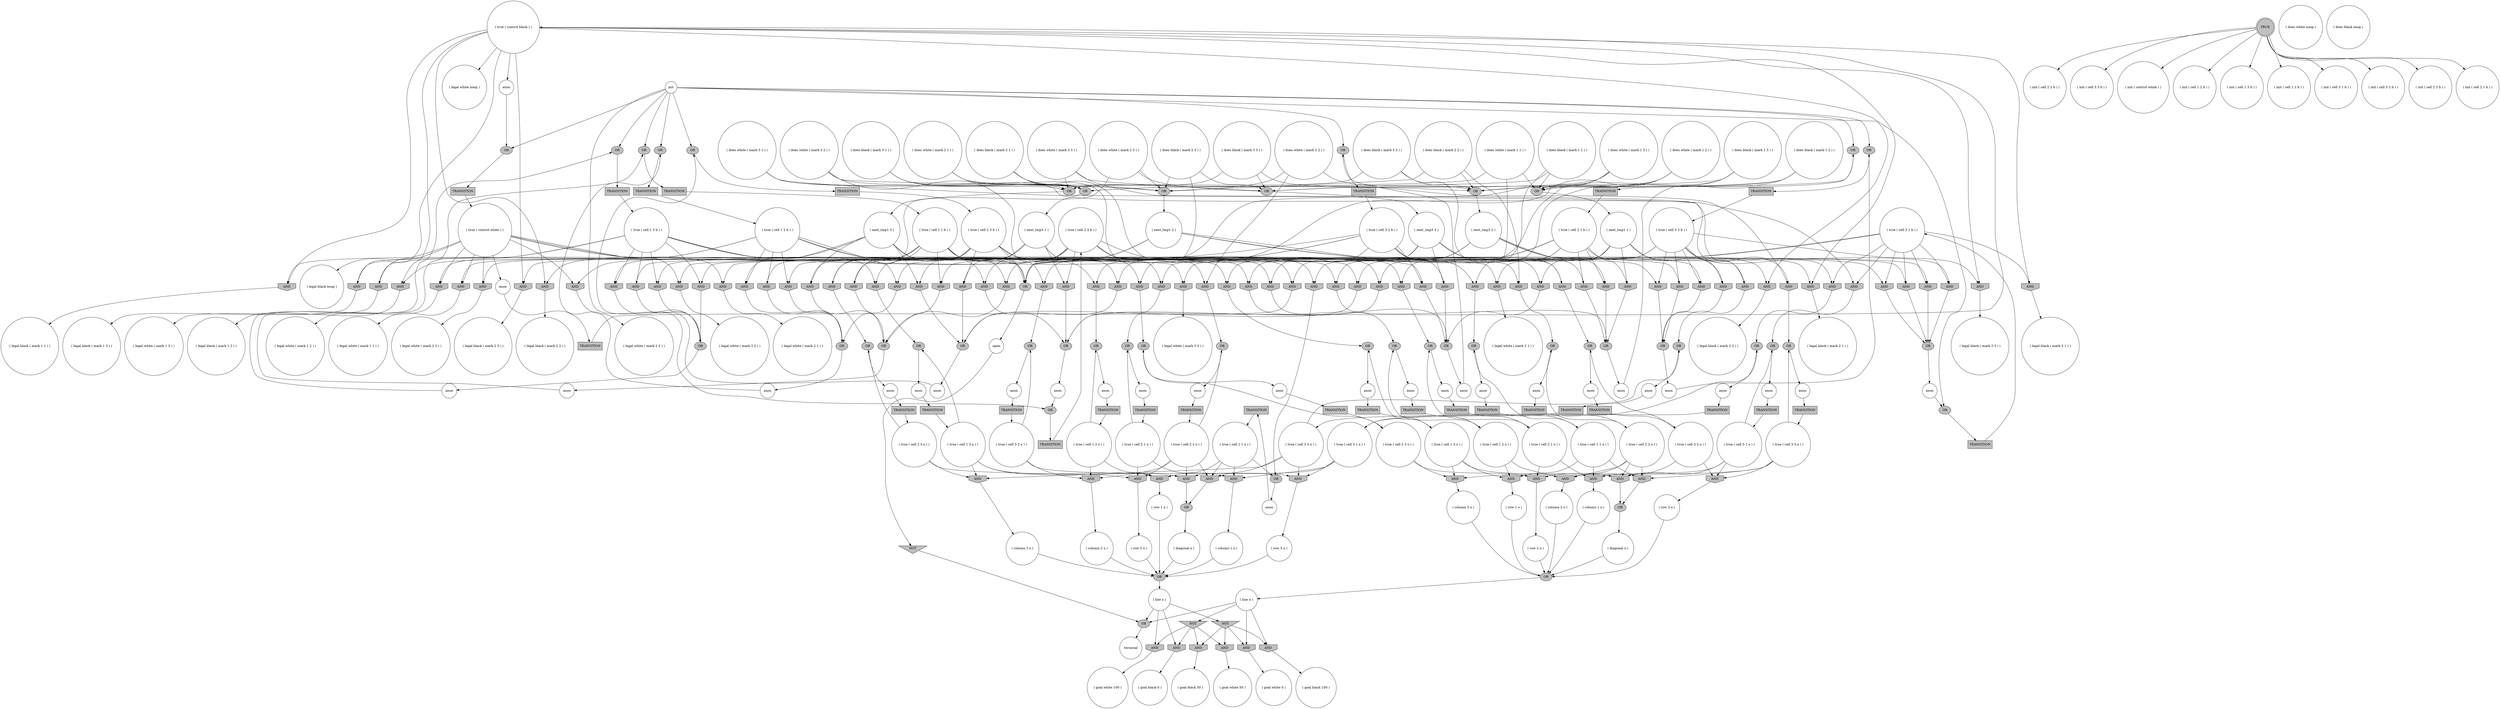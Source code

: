 digraph propNet
{
	"@45c1d7a7"[shape=box, style= filled, fillcolor=grey, label="TRANSITION"]; "@45c1d7a7"->"@21a27511"; 
	"@26a4a741"[shape=circle, style= filled, fillcolor=white, label="( column 3 o )"]; "@26a4a741"->"@1c78454e"; 
	"@27126c9d"[shape=circle, style= filled, fillcolor=white, label="( true ( cell 2 2 b ) )"]; "@27126c9d"->"@72a9b4b3"; "@27126c9d"->"@6f6f09ad"; "@27126c9d"->"@1555842c"; "@27126c9d"->"@5ed14273"; "@27126c9d"->"@19732321"; "@27126c9d"->"@6945bae4"; "@27126c9d"->"@37e62a09"; "@27126c9d"->"@30a66a67"; "@27126c9d"->"@5fe09888"; 
	"@1d18faae"[shape=invhouse, style= filled, fillcolor=grey, label="AND"]; "@1d18faae"->"@75c61d85"; 
	"@14e7a88b"[shape=invhouse, style= filled, fillcolor=grey, label="AND"]; "@14e7a88b"->"@1b88c0f4"; 
	"@642c681f"[shape=invhouse, style= filled, fillcolor=grey, label="AND"]; "@642c681f"->"@5afd8b3"; 
	"@8659b36"[shape=circle, style= filled, fillcolor=white, label="( does black ( mark 1 2 ) )"]; "@8659b36"->"@75787f30"; "@8659b36"->"@38a1bb59"; "@8659b36"->"@7855a48a"; 
	"@6e0d808e"[shape=invhouse, style= filled, fillcolor=grey, label="AND"]; "@6e0d808e"->"@d26e887"; 
	"@2c85ffbc"[shape=ellipse, style= filled, fillcolor=grey, label="OR"]; "@2c85ffbc"->"@1d3db830"; 
	"@3585023d"[shape=circle, style= filled, fillcolor=white, label="( does white ( mark 2 1 ) )"]; "@3585023d"->"@6846304b"; "@3585023d"->"@783f654c"; "@3585023d"->"@128679bd"; 
	"@9d02b86"[shape=invhouse, style= filled, fillcolor=grey, label="AND"]; "@9d02b86"->"@5f2a66fb"; 
	"@5fa1fddf"[shape=invhouse, style= filled, fillcolor=grey, label="AND"]; "@5fa1fddf"->"@1a9248c3"; 
	"@6b174513"[shape=ellipse, style= filled, fillcolor=grey, label="OR"]; "@6b174513"->"@44b81952"; 
	"@70fd8530"[shape=circle, style= filled, fillcolor=white, label="( true ( cell 2 3 b ) )"]; "@70fd8530"->"@7af7e281"; "@70fd8530"->"@1555842c"; "@70fd8530"->"@68b168e6"; "@70fd8530"->"@21c22e4f"; "@70fd8530"->"@3252b839"; "@70fd8530"->"@4dea044a"; "@70fd8530"->"@642c681f"; "@70fd8530"->"@1e627553"; "@70fd8530"->"@49fc0669"; 
	"@25ed86b5"[shape=circle, style= filled, fillcolor=white, label="anon"]; "@25ed86b5"->"@1158a67a"; 
	"@5d4b6fd1"[shape=circle, style= filled, fillcolor=white, label="( does black ( mark 1 1 ) )"]; "@5d4b6fd1"->"@6846304b"; "@5d4b6fd1"->"@7855a48a"; "@5d4b6fd1"->"@1d0383b4"; 
	"@6918a8bb"[shape=circle, style= filled, fillcolor=white, label="( true ( cell 3 3 x ) )"]; "@6918a8bb"->"@7bc5b4bd"; "@6918a8bb"->"@935a7e8"; "@6918a8bb"->"@2877d49"; "@6918a8bb"->"@1aad2ade"; 
	"@25334acf"[shape=ellipse, style= filled, fillcolor=grey, label="OR"]; "@25334acf"->"@4a746f1d"; 
	"@2da3443d"[shape=circle, style= filled, fillcolor=white, label="anon"]; "@2da3443d"->"@5f9443c9"; 
	"@595a7f35"[shape=ellipse, style= filled, fillcolor=grey, label="OR"]; "@595a7f35"->"@44559e67"; 
	"@38a6e5d4"[shape=box, style= filled, fillcolor=grey, label="TRANSITION"]; "@38a6e5d4"->"@2a2acc7e"; 
	"@49761e1e"[shape=circle, style= filled, fillcolor=white, label="( legal black ( mark 1 1 ) )"]; 
	"@469d4324"[shape=invhouse, style= filled, fillcolor=grey, label="AND"]; "@469d4324"->"@35c9d76b"; 
	"@153c6b48"[shape=circle, style= filled, fillcolor=white, label="( legal white ( mark 3 2 ) )"]; 
	"@7eb249e1"[shape=invhouse, style= filled, fillcolor=grey, label="AND"]; "@7eb249e1"->"@1451702c"; 
	"@49663e1"[shape=circle, style= filled, fillcolor=white, label="( legal white ( mark 1 1 ) )"]; 
	"@2fe068ad"[shape=circle, style= filled, fillcolor=white, label="( init ( cell 2 2 b ) )"]; 
	"@4ca1880b"[shape=invhouse, style= filled, fillcolor=grey, label="AND"]; "@4ca1880b"->"@44f18750"; 
	"@10379044"[shape=circle, style= filled, fillcolor=white, label="( init ( cell 3 3 b ) )"]; 
	"@1c78454e"[shape=ellipse, style= filled, fillcolor=grey, label="OR"]; "@1c78454e"->"@1c0e127c"; 
	"@72e57ad8"[shape=circle, style= filled, fillcolor=white, label="( legal white ( mark 3 1 ) )"]; 
	"@353c1cf1"[shape=invhouse, style= filled, fillcolor=grey, label="AND"]; "@353c1cf1"->"@541d1313"; 
	"@13e7753a"[shape=invhouse, style= filled, fillcolor=grey, label="AND"]; "@13e7753a"->"@45fa16c7"; 
	"@345af83c"[shape=invhouse, style= filled, fillcolor=grey, label="AND"]; "@345af83c"->"@35c9d76b"; 
	"@7002d388"[shape=invtriangle, style= filled, fillcolor=grey, label="NOT"]; "@7002d388"->"@3f5aa51b"; "@7002d388"->"@498dbf2b"; "@7002d388"->"@6aa4e9c6"; "@7002d388"->"@635f883a"; 
	"@63107900"[shape=circle, style= filled, fillcolor=white, label="anon"]; "@63107900"->"@551ed55f"; 
	"@5239405f"[shape=circle, style= filled, fillcolor=white, label="( legal white ( mark 1 3 ) )"]; 
	"@243becc"[shape=ellipse, style= filled, fillcolor=grey, label="OR"]; "@243becc"->"@2da3443d"; 
	"@f041300"[shape=invhouse, style= filled, fillcolor=grey, label="AND"]; "@f041300"->"@39d51833"; 
	"@1d3db830"[shape=box, style= filled, fillcolor=grey, label="TRANSITION"]; "@1d3db830"->"@785298b7"; 
	"@72e178d4"[shape=circle, style= filled, fillcolor=white, label="( legal black ( mark 1 2 ) )"]; 
	"@6856da9d"[shape=invhouse, style= filled, fillcolor=grey, label="AND"]; "@6856da9d"->"@5c8b12e3"; 
	"@541d1313"[shape=ellipse, style= filled, fillcolor=grey, label="OR"]; "@541d1313"->"@40cf6f89"; 
	"@2e7d9e21"[shape=invhouse, style= filled, fillcolor=grey, label="AND"]; "@2e7d9e21"->"@49761e1e"; 
	"@6309723e"[shape=invhouse, style= filled, fillcolor=grey, label="AND"]; "@6309723e"->"@45fa16c7"; 
	"@752cf6b0"[shape=box, style= filled, fillcolor=grey, label="TRANSITION"]; "@752cf6b0"->"@30b3c057"; 
	"@4e45d43"[shape=ellipse, style= filled, fillcolor=grey, label="OR"]; "@4e45d43"->"@2ca6dc37"; 
	"@28574ae1"[shape=ellipse, style= filled, fillcolor=grey, label="OR"]; "@28574ae1"->"@7af50e77"; 
	"@34076bb3"[shape=invhouse, style= filled, fillcolor=grey, label="AND"]; "@34076bb3"->"@2ab5e50f"; 
	"@565dcd63"[shape=circle, style= filled, fillcolor=white, label="( diagonal o )"]; "@565dcd63"->"@1c78454e"; 
	"@367079dc"[shape=circle, style= filled, fillcolor=white, label="( does white noop )"]; 
	"@1d0a0180"[shape=box, style= filled, fillcolor=grey, label="TRANSITION"]; "@1d0a0180"->"@6918a8bb"; 
	"@75c61d85"[shape=circle, style= filled, fillcolor=white, label="( legal white ( mark 2 1 ) )"]; 
	"@62d35cd5"[shape=circle, style= filled, fillcolor=white, label="anon"]; "@62d35cd5"->"@3f07664f"; 
	"@1790b55a"[shape=invhouse, style= filled, fillcolor=grey, label="AND"]; "@1790b55a"->"@39d51833"; 
	"@370adc1e"[shape=invhouse, style= filled, fillcolor=grey, label="AND"]; "@370adc1e"->"@51129f3d"; 
	"@6b6d920"[shape=circle, style= filled, fillcolor=white, label="( legal black ( mark 2 3 ) )"]; 
	"@7af7e281"[shape=invhouse, style= filled, fillcolor=grey, label="AND"]; "@7af7e281"->"@40f5bf0e"; 
	"@742caac1"[shape=ellipse, style= filled, fillcolor=grey, label="OR"]; "@742caac1"->"@207ea07d"; 
	"@4eddcd5a"[shape=circle, style= filled, fillcolor=white, label="( does white ( mark 1 1 ) )"]; "@4eddcd5a"->"@2794005"; "@4eddcd5a"->"@6846304b"; "@4eddcd5a"->"@7855a48a"; 
	"@5562cbaf"[shape=invhouse, style= filled, fillcolor=grey, label="AND"]; "@5562cbaf"->"@7ec3b5c7"; 
	"@7f156a3d"[shape=circle, style= filled, fillcolor=white, label="anon"]; "@7f156a3d"->"@7244d3f5"; 
	"@4dea044a"[shape=invhouse, style= filled, fillcolor=grey, label="AND"]; "@4dea044a"->"@5d56d5ec"; 
	"@49912739"[shape=circle, style= filled, fillcolor=white, label="( does white ( mark 3 3 ) )"]; "@49912739"->"@2d6dc001"; "@49912739"->"@af8594c"; "@49912739"->"@6b174513"; 
	"@2ac5ee12"[shape=ellipse, style= filled, fillcolor=grey, label="OR"]; "@2ac5ee12"->"@2890f5ae"; 
	"@2a2acc7e"[shape=circle, style= filled, fillcolor=white, label="( true ( cell 3 3 b ) )"]; "@2a2acc7e"->"@13e7753a"; "@2a2acc7e"->"@374ae3c1"; "@2a2acc7e"->"@1555842c"; "@2a2acc7e"->"@34a6a52e"; "@2a2acc7e"->"@b419bf1"; "@2a2acc7e"->"@6309723e"; "@2a2acc7e"->"@12e72219"; "@2a2acc7e"->"@af8594c"; "@2a2acc7e"->"@34076bb3"; 
	"@1ad2c685"[shape=circle, style= filled, fillcolor=white, label="( legal white ( mark 2 2 ) )"]; 
	"@5b7122f1"[shape=invhouse, style= filled, fillcolor=grey, label="AND"]; "@5b7122f1"->"@5b4a4186"; 
	"@481c42c3"[shape=circle, style= filled, fillcolor=white, label="( legal black ( mark 2 1 ) )"]; 
	"@374ae3c1"[shape=invhouse, style= filled, fillcolor=grey, label="AND"]; "@374ae3c1"->"@72a3ac9c"; 
	"@2eec47b6"[shape=circle, style= filled, fillcolor=white, label="( true ( cell 2 2 o ) )"]; "@2eec47b6"->"@6856da9d"; "@2eec47b6"->"@7d79076e"; "@2eec47b6"->"@345af83c"; "@2eec47b6"->"@3eadb828"; "@2eec47b6"->"@469d4324"; 
	"@7715a09e"[shape=invhouse, style= filled, fillcolor=grey, label="AND"]; "@7715a09e"->"@11d1f226"; 
	"@7244d3f5"[shape=box, style= filled, fillcolor=grey, label="TRANSITION"]; "@7244d3f5"->"@2eec47b6"; 
	"@bf73c8b"[shape=circle, style= filled, fillcolor=white, label="( legal white ( mark 1 2 ) )"]; 
	"@6b1093c2"[shape=circle, style= filled, fillcolor=white, label="( true ( cell 2 1 x ) )"]; "@6b1093c2"->"@46cdd11c"; "@6b1093c2"->"@8050e36"; "@6b1093c2"->"@7eb249e1"; 
	"@40f5bf0e"[shape=circle, style= filled, fillcolor=white, label="( legal white ( mark 2 3 ) )"]; 
	"@6dee5f3d"[shape=invhouse, style= filled, fillcolor=grey, label="AND"]; "@6dee5f3d"->"@56f20bf9"; 
	"@7855a48a"[shape=ellipse, style= filled, fillcolor=grey, label="OR"]; "@7855a48a"->"@3ea59dbe"; 
	"@1531ac2d"[shape=box, style= filled, fillcolor=grey, label="TRANSITION"]; "@1531ac2d"->"@7ea314b3"; 
	"@30f3c548"[shape=circle, style= filled, fillcolor=white, label="anon"]; "@30f3c548"->"@4473ea6e"; 
	"@5b4a4186"[shape=circle, style= filled, fillcolor=white, label="( legal black ( mark 1 3 ) )"]; 
	"@ed1f6f4"[shape=circle, style= filled, fillcolor=white, label="( does white ( mark 3 1 ) )"]; "@ed1f6f4"->"@5ce9d66b"; "@ed1f6f4"->"@6846304b"; "@ed1f6f4"->"@6b174513"; 
	"@207ea07d"[shape=circle, style= filled, fillcolor=white, label="anon"]; "@207ea07d"->"@7be88964"; 
	"@1555842c"[shape=ellipse, style= filled, fillcolor=grey, label="OR"]; "@1555842c"->"@21586fa5"; 
	"@66eeabb2"[shape=circle, style= filled, fillcolor=white, label="( row 1 o )"]; "@66eeabb2"->"@1c78454e"; 
	"@770c1b22"[shape=circle, style= filled, fillcolor=white, label="( column 3 x )"]; "@770c1b22"->"@5fdf9947"; 
	"@3e7ff57"[shape=circle, style= filled, fillcolor=white, label="anon"]; "@3e7ff57"->"@1cd5d887"; 
	"@45b8f695"[shape=box, style= filled, fillcolor=grey, label="TRANSITION"]; "@45b8f695"->"@40115b34"; 
	"@771eac0f"[shape=circle, style= filled, fillcolor=white, label="( init ( control white ) )"]; 
	"@625f4d6d"[shape=invhouse, style= filled, fillcolor=grey, label="AND"]; "@625f4d6d"->"@d26e887"; 
	"@7e33f748"[shape=circle, style= filled, fillcolor=white, label="anon"]; "@7e33f748"->"@259da340"; 
	"@25803a14"[shape=ellipse, style= filled, fillcolor=grey, label="OR"]; "@25803a14"->"@d046af5"; 
	"@4887e077"[shape=circle, style= filled, fillcolor=white, label="( init ( cell 1 2 b ) )"]; 
	"@4fb1c693"[shape=circle, style= filled, fillcolor=white, label="( legal black ( mark 2 2 ) )"]; 
	"@72a3ac9c"[shape=ellipse, style= filled, fillcolor=grey, label="OR"]; "@72a3ac9c"->"@57997090"; 
	"@690eb859"[shape=circle, style= filled, fillcolor=white, label="( true ( cell 3 2 x ) )"]; "@690eb859"->"@409b4754"; "@690eb859"->"@243becc"; "@690eb859"->"@2877d49"; 
	"@3721de5f"[shape=invhouse, style= filled, fillcolor=grey, label="AND"]; "@3721de5f"->"@51129f3d"; 
	"@5a9232cf"[shape=circle, style= filled, fillcolor=white, label="( true ( cell 1 2 b ) )"]; "@5a9232cf"->"@6e0d808e"; "@5a9232cf"->"@75787f30"; "@5a9232cf"->"@3be6edd2"; "@5a9232cf"->"@1555842c"; "@5a9232cf"->"@21ada9b3"; "@5a9232cf"->"@1cff6293"; "@5a9232cf"->"@625f4d6d"; "@5a9232cf"->"@6132b570"; "@5a9232cf"->"@25bf9bb9"; 
	"@1e627553"[shape=invhouse, style= filled, fillcolor=grey, label="AND"]; "@1e627553"->"@5d56d5ec"; 
	"@57997090"[shape=circle, style= filled, fillcolor=white, label="anon"]; "@57997090"->"@bdc126d"; 
	"@22a7eb41"[shape=circle, style= filled, fillcolor=white, label="( does black ( mark 2 2 ) )"]; "@22a7eb41"->"@38a1bb59"; "@22a7eb41"->"@19732321"; "@22a7eb41"->"@128679bd"; 
	"@51129f3d"[shape=ellipse, style= filled, fillcolor=grey, label="OR"]; "@51129f3d"->"@1d948760"; 
	"@6377f257"[shape=circle, style= filled, fillcolor=white, label="( goal black 50 )"]; 
	"@3eadb828"[shape=ellipse, style= filled, fillcolor=grey, label="OR"]; "@3eadb828"->"@7f156a3d"; 
	"@2ab5e50f"[shape=circle, style= filled, fillcolor=white, label="( legal white ( mark 3 3 ) )"]; 
	"@3d616fbe"[shape=circle, style= filled, fillcolor=white, label="( row 3 o )"]; "@3d616fbe"->"@1c78454e"; 
	"@1158a67a"[shape=ellipse, style= filled, fillcolor=grey, label="OR"]; "@1158a67a"->"@38a6e5d4"; 
	"@1620c822"[shape=invhouse, style= filled, fillcolor=grey, label="AND"]; "@1620c822"->"@51129f3d"; 
	"@1b88c0f4"[shape=circle, style= filled, fillcolor=white, label="( column 1 o )"]; "@1b88c0f4"->"@1c78454e"; 
	"@d046af5"[shape=box, style= filled, fillcolor=grey, label="TRANSITION"]; "@d046af5"->"@5a9232cf"; 
	"@1d948760"[shape=circle, style= filled, fillcolor=white, label="anon"]; "@1d948760"->"@228e322d"; 
	"@22881b64"[shape=ellipse, style= filled, fillcolor=grey, label="OR"]; "@22881b64"->"@15be53f2"; 
	"@678a9144"[shape=circle, style= filled, fillcolor=white, label="( legal black ( mark 3 3 ) )"]; 
	"@701ec939"[shape=box, style= filled, fillcolor=grey, label="TRANSITION"]; "@701ec939"->"@3678c2e5"; 
	"@2cf03507"[shape=circle, style= filled, fillcolor=white, label="anon"]; "@2cf03507"->"@581bcb63"; 
	"@5bbbd2af"[shape=circle, style= filled, fillcolor=white, label="anon"]; "@5bbbd2af"->"@1048d20b"; 
	"@5887da96"[shape=box, style= filled, fillcolor=grey, label="TRANSITION"]; "@5887da96"->"@1e2aaeef"; 
	"@442dc62"[shape=circle, style= filled, fillcolor=white, label="( true ( cell 3 2 o ) )"]; "@442dc62"->"@6856da9d"; "@442dc62"->"@4e7821cf"; "@442dc62"->"@1e1e7df7"; 
	"@259da340"[shape=box, style= filled, fillcolor=grey, label="TRANSITION"]; "@259da340"->"@4a434b9"; 
	"@bdc126d"[shape=box, style= filled, fillcolor=grey, label="TRANSITION"]; "@bdc126d"->"@1a5815cb"; 
	"@1aad2ade"[shape=ellipse, style= filled, fillcolor=grey, label="OR"]; "@1aad2ade"->"@5ed96280"; 
	"@43738f08"[shape=invhouse, style= filled, fillcolor=grey, label="AND"]; "@43738f08"->"@39d51833"; 
	"@24558022"[shape=invhouse, style= filled, fillcolor=grey, label="AND"]; "@24558022"->"@481c42c3"; 
	"@32e5ea4e"[shape=invhouse, style= filled, fillcolor=grey, label="AND"]; "@32e5ea4e"->"@66eeabb2"; 
	"@405f45fe"[shape=circle, style= filled, fillcolor=white, label="( true ( cell 1 1 o ) )"]; "@405f45fe"->"@32e5ea4e"; "@405f45fe"->"@25334acf"; "@405f45fe"->"@345af83c"; "@405f45fe"->"@14e7a88b"; 
	"@6e70a5ed"[shape=circle, style= filled, fillcolor=white, label="anon"]; "@6e70a5ed"->"@76fab5d9"; 
	"@1bc20971"[shape=invhouse, style= filled, fillcolor=grey, label="AND"]; "@1bc20971"->"@21e4fa9e"; 
	"@37e62a09"[shape=invhouse, style= filled, fillcolor=grey, label="AND"]; "@37e62a09"->"@2b54c3ef"; 
	"@83f3d26"[shape=invhouse, style= filled, fillcolor=grey, label="AND"]; "@83f3d26"->"@4e7821cf"; 
	"@6f6d810e"[shape=ellipse, style= filled, fillcolor=grey, label="OR"]; "@6f6d810e"->"@7e33f748"; 
	"@5ce9d66b"[shape=invhouse, style= filled, fillcolor=grey, label="AND"]; "@5ce9d66b"->"@4e45d43"; 
	"@409b4754"[shape=invhouse, style= filled, fillcolor=grey, label="AND"]; "@409b4754"->"@27227b30"; 
	"@4473ea6e"[shape=box, style= filled, fillcolor=grey, label="TRANSITION"]; "@4473ea6e"->"@442dc62"; 
	"@3f5aa51b"[shape=invhouse, style= filled, fillcolor=grey, label="AND"]; "@3f5aa51b"->"@2c2be126"; 
	"@6846304b"[shape=ellipse, style= filled, fillcolor=grey, label="OR"]; "@6846304b"->"@580cc168"; 
	"@4caafffb"[shape=invhouse, style= filled, fillcolor=grey, label="AND"]; "@4caafffb"->"@6f6d810e"; 
	"@68b168e6"[shape=invhouse, style= filled, fillcolor=grey, label="AND"]; "@68b168e6"->"@5d56d5ec"; 
	"@8c5fdc6"[shape=ellipse, style= filled, fillcolor=grey, label="OR"]; "@8c5fdc6"->"@4b7b46f"; 
	"@783f654c"[shape=invhouse, style= filled, fillcolor=grey, label="AND"]; "@783f654c"->"@8050e36"; 
	"@3252b839"[shape=invhouse, style= filled, fillcolor=grey, label="AND"]; "@3252b839"->"@6b6d920"; 
	"@af8594c"[shape=invhouse, style= filled, fillcolor=grey, label="AND"]; "@af8594c"->"@1aad2ade"; 
	"@2877d49"[shape=invhouse, style= filled, fillcolor=grey, label="AND"]; "@2877d49"->"@7b444047"; 
	"@34d25723"[shape=circle, style= filled, fillcolor=white, label="anon"]; "@34d25723"->"@45c1d7a7"; 
	"@4a35a171"[shape=circle, style= filled, fillcolor=white, label="( does black ( mark 2 3 ) )"]; "@4a35a171"->"@2d6dc001"; "@4a35a171"->"@642c681f"; "@4a35a171"->"@128679bd"; 
	"@580cc168"[shape=circle, style= filled, fillcolor=white, label="( next_tmp3 1 )"]; "@580cc168"->"@21ada9b3"; "@580cc168"->"@b419bf1"; "@580cc168"->"@4ca1880b"; "@580cc168"->"@4dea044a"; "@580cc168"->"@30a66a67"; "@580cc168"->"@31893e05"; 
	"@5d08917c"[shape=circle, style= filled, fillcolor=white, label="( does white ( mark 1 3 ) )"]; "@5d08917c"->"@2d6dc001"; "@5d08917c"->"@7855a48a"; "@5d08917c"->"@353c1cf1"; 
	"@6ff6a8d3"[shape=circle, style= filled, fillcolor=white, label="anon"]; "@6ff6a8d3"->"@7e97d6a9"; 
	"@68f294b8"[shape=invhouse, style= filled, fillcolor=grey, label="AND"]; "@68f294b8"->"@56f20bf9"; 
	"@1c2dd50"[shape=circle, style= filled, fillcolor=white, label="( legal black ( mark 3 2 ) )"]; 
	"@3c3dfb2e"[shape=circle, style= filled, fillcolor=white, label="anon"]; "@3c3dfb2e"->"@7eee7224"; 
	"@6945bae4"[shape=invhouse, style= filled, fillcolor=grey, label="AND"]; "@6945bae4"->"@4e29759d"; 
	"@334af2be"[shape=invhouse, style= filled, fillcolor=grey, label="AND"]; "@334af2be"->"@51129f3d"; 
	"@551ed55f"[shape=box, style= filled, fillcolor=grey, label="TRANSITION"]; "@551ed55f"->"@70dd23c6"; 
	"@47c0ccab"[shape=invhouse, style= filled, fillcolor=grey, label="AND"]; "@47c0ccab"->"@39d51833"; 
	"@2794005"[shape=invhouse, style= filled, fillcolor=grey, label="AND"]; "@2794005"->"@222aff1b"; 
	"@4e7821cf"[shape=ellipse, style= filled, fillcolor=grey, label="OR"]; "@4e7821cf"->"@30f3c548"; 
	"@21ada9b3"[shape=invhouse, style= filled, fillcolor=grey, label="AND"]; "@21ada9b3"->"@d26e887"; 
	"@7367641"[shape=invtriangle, style= filled, fillcolor=grey, label="NOT"]; "@7367641"->"@22881b64"; 
	"@5d56d5ec"[shape=ellipse, style= filled, fillcolor=grey, label="OR"]; "@5d56d5ec"->"@6ff6a8d3"; 
	"@935a7e8"[shape=invhouse, style= filled, fillcolor=grey, label="AND"]; "@935a7e8"->"@28574ae1"; 
	"@7ea314b3"[shape=circle, style= filled, fillcolor=white, label="( true ( cell 1 3 o ) )"]; "@7ea314b3"->"@674e2a3c"; "@7ea314b3"->"@32e5ea4e"; "@7ea314b3"->"@595a7f35"; "@7ea314b3"->"@469d4324"; 
	"@6132b570"[shape=invhouse, style= filled, fillcolor=grey, label="AND"]; "@6132b570"->"@bf73c8b"; 
	"@2c2be126"[shape=circle, style= filled, fillcolor=white, label="( goal black 100 )"]; 
	"@53199c7b"[shape=circle, style= filled, fillcolor=white, label="( does black noop )"]; 
	"@2dec1275"[shape=circle, style= filled, fillcolor=white, label="( row 2 o )"]; "@2dec1275"->"@1c78454e"; 
	"@381860fe"[shape=circle, style= filled, fillcolor=white, label="( init ( cell 1 3 b ) )"]; 
	"@1e1e7df7"[shape=invhouse, style= filled, fillcolor=grey, label="AND"]; "@1e1e7df7"->"@3d616fbe"; 
	"@8050e36"[shape=ellipse, style= filled, fillcolor=grey, label="OR"]; "@8050e36"->"@3e7ff57"; 
	"@34a6a52e"[shape=invhouse, style= filled, fillcolor=grey, label="AND"]; "@34a6a52e"->"@45fa16c7"; 
	"@21c22e4f"[shape=invhouse, style= filled, fillcolor=grey, label="AND"]; "@21c22e4f"->"@5d56d5ec"; 
	"@7bde16da"[shape=invhouse, style= filled, fillcolor=grey, label="AND"]; "@7bde16da"->"@49663e1"; 
	"@498dbf2b"[shape=invhouse, style= filled, fillcolor=grey, label="AND"]; "@498dbf2b"->"@2eb36f79"; 
	"@11d1f226"[shape=ellipse, style= filled, fillcolor=grey, label="OR"]; "@11d1f226"->"@6e70a5ed"; 
	"@61684649"[shape=circle, style= filled, fillcolor=white, label="( does white ( mark 2 2 ) )"]; "@61684649"->"@38a1bb59"; "@61684649"->"@37e62a09"; "@61684649"->"@128679bd"; 
	"@179a08e"[shape=ellipse, style= filled, fillcolor=grey, label="OR"]; "@179a08e"->"@701ec939"; 
	"@302a02b5"[shape=invhouse, style= filled, fillcolor=grey, label="AND"]; "@302a02b5"->"@44f18750"; 
	"@3678c2e5"[shape=circle, style= filled, fillcolor=white, label="( true ( cell 3 1 b ) )"]; "@3678c2e5"->"@1790b55a"; "@3678c2e5"->"@5ce9d66b"; "@3678c2e5"->"@1555842c"; "@3678c2e5"->"@4caafffb"; "@3678c2e5"->"@9d02b86"; "@3678c2e5"->"@72648dc4"; "@3678c2e5"->"@f041300"; "@3678c2e5"->"@47c0ccab"; "@3678c2e5"->"@43738f08"; 
	"@4ceab88c"[shape=circle, style= filled, fillcolor=white, label="anon"]; "@4ceab88c"->"@8c5fdc6"; 
	"@50a1c9d4"[shape=circle, style= filled, fillcolor=white, label="( init ( cell 1 1 b ) )"]; 
	"@21a27511"[shape=circle, style= filled, fillcolor=white, label="( true ( cell 1 1 x ) )"]; "@21a27511"->"@222aff1b"; "@21a27511"->"@3bc9923d"; "@21a27511"->"@7eb249e1"; "@21a27511"->"@935a7e8"; 
	"@7a4505ff"[shape=circle, style= filled, fillcolor=white, label="( does black ( mark 3 3 ) )"]; "@7a4505ff"->"@374ae3c1"; "@7a4505ff"->"@2d6dc001"; "@7a4505ff"->"@6b174513"; 
	"@7fc2ad3f"[shape=circle, style= filled, fillcolor=white, label="( true ( cell 2 1 b ) )"]; "@7fc2ad3f"->"@24558022"; "@7fc2ad3f"->"@7715a09e"; "@7fc2ad3f"->"@1555842c"; "@7fc2ad3f"->"@75cd6b25"; "@7fc2ad3f"->"@783f654c"; "@7fc2ad3f"->"@5562cbaf"; "@7fc2ad3f"->"@1d18faae"; "@7fc2ad3f"->"@611516e7"; "@7fc2ad3f"->"@3c35daa7"; 
	"@1eb73d62"[shape=invhouse, style= filled, fillcolor=grey, label="AND"]; "@1eb73d62"->"@56f20bf9"; 
	"@5527d9ee"[shape=circle, style= filled, fillcolor=white, label="anon"]; "@5527d9ee"->"@179a08e"; 
	"@5afd8b3"[shape=ellipse, style= filled, fillcolor=grey, label="OR"]; "@5afd8b3"->"@5bbbd2af"; 
	"@35c9d76b"[shape=ellipse, style= filled, fillcolor=grey, label="OR"]; "@35c9d76b"->"@565dcd63"; 
	"@44559e67"[shape=circle, style= filled, fillcolor=white, label="anon"]; "@44559e67"->"@1531ac2d"; 
	"@5650a48"[shape=ellipse, style= filled, fillcolor=grey, label="OR"]; "@5650a48"->"@1b7a95db"; 
	"@3e8be82"[shape=circle, style= filled, fillcolor=white, label="anon"]; "@3e8be82"->"@5650a48"; 
	"@581bcb63"[shape=ellipse, style= filled, fillcolor=grey, label="OR"]; "@581bcb63"->"@45b8f695"; 
	"@2890f5ae"[shape=circle, style= filled, fillcolor=white, label="anon"]; "@2890f5ae"->"@5887da96"; 
	"@7be88964"[shape=box, style= filled, fillcolor=grey, label="TRANSITION"]; "@7be88964"->"@1267fcef"; 
	"@1cff6293"[shape=invhouse, style= filled, fillcolor=grey, label="AND"]; "@1cff6293"->"@d26e887"; 
	"@72648dc4"[shape=invhouse, style= filled, fillcolor=grey, label="AND"]; "@72648dc4"->"@72e57ad8"; 
	"@1efc2cbd"[shape=invhouse, style= filled, fillcolor=grey, label="AND"]; "@1efc2cbd"->"@1c2dd50"; 
	"@4c3edfa8"[shape=circle, style= filled, fillcolor=white, label="( does black ( mark 1 3 ) )"]; "@4c3edfa8"->"@300fd88f"; "@4c3edfa8"->"@2d6dc001"; "@4c3edfa8"->"@7855a48a"; 
	"@635f883a"[shape=invhouse, style= filled, fillcolor=grey, label="AND"]; "@635f883a"->"@62a25288"; 
	"@553ade5a"[shape=box, style= filled, fillcolor=grey, label="TRANSITION"]; "@553ade5a"->"@7e333526"; 
	"@5ed96280"[shape=circle, style= filled, fillcolor=white, label="anon"]; "@5ed96280"->"@1d0a0180"; 
	"@75787f30"[shape=invhouse, style= filled, fillcolor=grey, label="AND"]; "@75787f30"->"@2ac5ee12"; 
	"@311df608"[shape=doublecircle, style= filled, fillcolor=grey, label="TRUE"]; "@311df608"->"@4887e077"; "@311df608"->"@50a1c9d4"; "@311df608"->"@381860fe"; "@311df608"->"@2603a069"; "@311df608"->"@771eac0f"; "@311df608"->"@2fe068ad"; "@311df608"->"@10379044"; "@311df608"->"@11dc356d"; "@311df608"->"@35f84e69"; "@311df608"->"@2dc9a6a7"; 
	"@2886b07b"[shape=circle, style= filled, fillcolor=white, label="( row 2 x )"]; "@2886b07b"->"@5fdf9947"; 
	"@50c8357d"[shape=circle, style= filled, fillcolor=white, label="( line x )"]; "@50c8357d"->"@22881b64"; "@50c8357d"->"@7002d388"; "@50c8357d"->"@1bc20971"; "@50c8357d"->"@5fa1fddf"; 
	"@46cdd11c"[shape=invhouse, style= filled, fillcolor=grey, label="AND"]; "@46cdd11c"->"@2886b07b"; 
	"@21586fa5"[shape=circle, style= filled, fillcolor=white, label="open"]; "@21586fa5"->"@7367641"; 
	"@7e333526"[shape=circle, style= filled, fillcolor=white, label="( true ( cell 3 1 x ) )"]; "@7e333526"->"@4b53baed"; "@7e333526"->"@7eb249e1"; "@7e333526"->"@4e45d43"; "@7e333526"->"@2877d49"; 
	"@212ed1b"[shape=circle, style= filled, fillcolor=white, label="( next_tmp3 2 )"]; "@212ed1b"->"@68f294b8"; "@212ed1b"->"@6309723e"; "@212ed1b"->"@1e627553"; "@212ed1b"->"@611516e7"; "@212ed1b"->"@1620c822"; "@212ed1b"->"@47c0ccab"; 
	"@7ec3b5c7"[shape=ellipse, style= filled, fillcolor=grey, label="OR"]; "@7ec3b5c7"->"@62d35cd5"; 
	"@6fc77ac0"[shape=circle, style= filled, fillcolor=white, label="( does white ( mark 1 2 ) )"]; "@6fc77ac0"->"@38a1bb59"; "@6fc77ac0"->"@3be6edd2"; "@6fc77ac0"->"@7855a48a"; 
	"@1451702c"[shape=circle, style= filled, fillcolor=white, label="( column 1 x )"]; "@1451702c"->"@5fdf9947"; 
	"@4b7b46f"[shape=box, style= filled, fillcolor=grey, label="TRANSITION"]; "@4b7b46f"->"@d9a9a4e"; 
	"@1048d20b"[shape=box, style= filled, fillcolor=grey, label="TRANSITION"]; "@1048d20b"->"@3cb6fe20"; 
	"@3fc87b64"[shape=circle, style= filled, fillcolor=white, label="( legal black noop )"]; 
	"@2d7fa1d2"[shape=circle, style= filled, fillcolor=white, label="( does white ( mark 3 2 ) )"]; "@2d7fa1d2"->"@38a1bb59"; "@2d7fa1d2"->"@620c245"; "@2d7fa1d2"->"@6b174513"; 
	"@228e322d"[shape=ellipse, style= filled, fillcolor=grey, label="OR"]; "@228e322d"->"@1623fede"; 
	"@128679bd"[shape=ellipse, style= filled, fillcolor=grey, label="OR"]; "@128679bd"->"@3aa270cb"; 
	"@44b81952"[shape=circle, style= filled, fillcolor=white, label="( next_tmp1 3 )"]; "@44b81952"->"@370adc1e"; "@44b81952"->"@68b168e6"; "@44b81952"->"@6dee5f3d"; "@44b81952"->"@625f4d6d"; "@44b81952"->"@5fe09888"; "@44b81952"->"@3c35daa7"; 
	"@44f18750"[shape=ellipse, style= filled, fillcolor=grey, label="OR"]; "@44f18750"->"@4ceab88c"; 
	"@1623fede"[shape=box, style= filled, fillcolor=grey, label="TRANSITION"]; "@1623fede"->"@5da00028"; 
	"@3aa270cb"[shape=circle, style= filled, fillcolor=white, label="( next_tmp1 2 )"]; "@3aa270cb"->"@13e7753a"; "@3aa270cb"->"@1790b55a"; "@3aa270cb"->"@6e0d808e"; "@3aa270cb"->"@730aaede"; "@3aa270cb"->"@1eb73d62"; "@3aa270cb"->"@3721de5f"; 
	"@5ff0560d"[shape=circle, style= filled, fillcolor=white, label="( true ( control black ) )"]; "@5ff0560d"->"@72a9b4b3"; "@5ff0560d"->"@5b7122f1"; "@5ff0560d"->"@24558022"; "@5ff0560d"->"@9d02b86"; "@5ff0560d"->"@3252b839"; "@5ff0560d"->"@2e7d9e21"; "@5ff0560d"->"@12e72219"; "@5ff0560d"->"@1efc2cbd"; "@5ff0560d"->"@65aca11d"; "@5ff0560d"->"@25bf9bb9"; "@5ff0560d"->"@225a023a"; 
	"@2d6dc001"[shape=ellipse, style= filled, fillcolor=grey, label="OR"]; "@2d6dc001"->"@5898f4"; 
	"@2273d6a3"[shape=ellipse, style= filled, fillcolor=grey, label="OR"]; "@2273d6a3"->"@63107900"; 
	"@620c245"[shape=invhouse, style= filled, fillcolor=grey, label="AND"]; "@620c245"->"@243becc"; 
	"@7b444047"[shape=circle, style= filled, fillcolor=white, label="( row 3 x )"]; "@7b444047"->"@5fdf9947"; 
	"@56f20bf9"[shape=ellipse, style= filled, fillcolor=grey, label="OR"]; "@56f20bf9"->"@2cf03507"; 
	"@21e4fa9e"[shape=circle, style= filled, fillcolor=white, label="( goal black 0 )"]; 
	"@45fa16c7"[shape=ellipse, style= filled, fillcolor=grey, label="OR"]; "@45fa16c7"->"@25ed86b5"; 
	"@300fd88f"[shape=invhouse, style= filled, fillcolor=grey, label="AND"]; "@300fd88f"->"@595a7f35"; 
	"@76fab5d9"[shape=box, style= filled, fillcolor=grey, label="TRANSITION"]; "@76fab5d9"->"@74ea4865"; 
	"@30b3c057"[shape=circle, style= filled, fillcolor=white, label="( true ( cell 2 2 x ) )"]; "@30b3c057"->"@409b4754"; "@30b3c057"->"@4b53baed"; "@30b3c057"->"@46cdd11c"; "@30b3c057"->"@935a7e8"; "@30b3c057"->"@2b54c3ef"; 
	"@5ed14273"[shape=invhouse, style= filled, fillcolor=grey, label="AND"]; "@5ed14273"->"@4e29759d"; 
	"@11dc356d"[shape=circle, style= filled, fillcolor=white, label="( init ( cell 3 2 b ) )"]; 
	"@4a0b9622"[shape=circle, style= filled, fillcolor=white, label="anon"]; "@4a0b9622"->"@752cf6b0"; 
	"@1cd5d887"[shape=box, style= filled, fillcolor=grey, label="TRANSITION"]; "@1cd5d887"->"@6b1093c2"; 
	"@6615443d"[shape=circle, style= filled, fillcolor=white, label="( true ( cell 1 3 x ) )"]; "@6615443d"->"@7bc5b4bd"; "@6615443d"->"@3bc9923d"; "@6615443d"->"@4b53baed"; "@6615443d"->"@541d1313"; 
	"@40115b34"[shape=circle, style= filled, fillcolor=white, label="( true ( cell 1 3 b ) )"]; "@40115b34"->"@5b7122f1"; "@40115b34"->"@300fd88f"; "@40115b34"->"@1555842c"; "@40115b34"->"@68f294b8"; "@40115b34"->"@2a0a26b7"; "@40115b34"->"@6dee5f3d"; "@40115b34"->"@1eb73d62"; "@40115b34"->"@31893e05"; "@40115b34"->"@353c1cf1"; 
	"@38a1bb59"[shape=ellipse, style= filled, fillcolor=grey, label="OR"]; "@38a1bb59"->"@212ed1b"; 
	"@3cb6fe20"[shape=circle, style= filled, fillcolor=white, label="( true ( cell 2 3 o ) )"]; "@3cb6fe20"->"@5afd8b3"; "@3cb6fe20"->"@674e2a3c"; "@3cb6fe20"->"@7d79076e"; 
	"@3f1fdb42"[shape=box, style= filled, fillcolor=grey, label="TRANSITION"]; "@3f1fdb42"->"@70fd8530"; 
	"@1a9248c3"[shape=circle, style= filled, fillcolor=white, label="( goal white 100 )"]; 
	"@12e72219"[shape=invhouse, style= filled, fillcolor=grey, label="AND"]; "@12e72219"->"@678a9144"; 
	"@d9a9a4e"[shape=circle, style= filled, fillcolor=white, label="( true ( cell 3 2 b ) )"]; "@d9a9a4e"->"@302a02b5"; "@d9a9a4e"->"@730aaede"; "@d9a9a4e"->"@4e8ebe63"; "@d9a9a4e"->"@1555842c"; "@d9a9a4e"->"@4ca1880b"; "@d9a9a4e"->"@620c245"; "@d9a9a4e"->"@1efc2cbd"; "@d9a9a4e"->"@83f3d26"; "@d9a9a4e"->"@5aebc85f"; 
	"@5b4a7ba1"[shape=box, style= filled, fillcolor=grey, label="TRANSITION"]; "@5b4a7ba1"->"@6615443d"; 
	"@5fe09888"[shape=invhouse, style= filled, fillcolor=grey, label="AND"]; "@5fe09888"->"@4e29759d"; 
	"@785298b7"[shape=circle, style= filled, fillcolor=white, label="( true ( control white ) )"]; "@785298b7"->"@7af7e281"; "@785298b7"->"@6f6f09ad"; "@785298b7"->"@3fc87b64"; "@785298b7"->"@2a0a26b7"; "@785298b7"->"@7bde16da"; "@785298b7"->"@3c3dfb2e"; "@785298b7"->"@72648dc4"; "@785298b7"->"@1d18faae"; "@785298b7"->"@34076bb3"; "@785298b7"->"@6132b570"; "@785298b7"->"@5aebc85f"; 
	"@674e2a3c"[shape=invhouse, style= filled, fillcolor=grey, label="AND"]; "@674e2a3c"->"@26a4a741"; 
	"@62a25288"[shape=circle, style= filled, fillcolor=white, label="( goal white 0 )"]; 
	"@1a5815cb"[shape=circle, style= filled, fillcolor=white, label="( true ( cell 3 3 o ) )"]; "@1a5815cb"->"@674e2a3c"; "@1a5815cb"->"@1e1e7df7"; "@1a5815cb"->"@345af83c"; "@1a5815cb"->"@72a3ac9c"; 
	"@3bc9923d"[shape=invhouse, style= filled, fillcolor=grey, label="AND"]; "@3bc9923d"->"@2cf22700"; 
	"@2603a069"[shape=circle, style= filled, fillcolor=white, label="( init ( cell 3 1 b ) )"]; 
	"@74ea4865"[shape=circle, style= filled, fillcolor=white, label="( true ( cell 2 1 o ) )"]; "@74ea4865"->"@7d79076e"; "@74ea4865"->"@11d1f226"; "@74ea4865"->"@14e7a88b"; 
	"@5fdf9947"[shape=ellipse, style= filled, fillcolor=grey, label="OR"]; "@5fdf9947"->"@50c8357d"; 
	"@5898f4"[shape=circle, style= filled, fillcolor=white, label="( next_tmp3 3 )"]; "@5898f4"->"@302a02b5"; "@5898f4"->"@75cd6b25"; "@5898f4"->"@6945bae4"; "@5898f4"->"@1cff6293"; "@5898f4"->"@334af2be"; "@5898f4"->"@43738f08"; 
	"@2cf22700"[shape=circle, style= filled, fillcolor=white, label="( row 1 x )"]; "@2cf22700"->"@5fdf9947"; 
	"@5f2a66fb"[shape=circle, style= filled, fillcolor=white, label="( legal black ( mark 3 1 ) )"]; 
	"@3b9f99a"[shape=circle, style= filled, fillcolor=white, label="( does white ( mark 2 3 ) )"]; "@3b9f99a"->"@2d6dc001"; "@3b9f99a"->"@128679bd"; "@3b9f99a"->"@49fc0669"; 
	"@2885ab11"[shape=invtriangle, style= filled, fillcolor=grey, label="NOT"]; "@2885ab11"->"@498dbf2b"; "@2885ab11"->"@1bc20971"; "@2885ab11"->"@6aa4e9c6"; "@2885ab11"->"@5fa1fddf"; 
	"@39d51833"[shape=ellipse, style= filled, fillcolor=grey, label="OR"]; "@39d51833"->"@5527d9ee"; 
	"@31893e05"[shape=invhouse, style= filled, fillcolor=grey, label="AND"]; "@31893e05"->"@56f20bf9"; 
	"@2dc9a6a7"[shape=circle, style= filled, fillcolor=white, label="( init ( cell 2 1 b ) )"]; 
	"@7ecdecdc"[shape=circle, style= filled, fillcolor=white, label="init"]; "@7ecdecdc"->"@5650a48"; "@7ecdecdc"->"@2c85ffbc"; "@7ecdecdc"->"@581bcb63"; "@7ecdecdc"->"@8c5fdc6"; "@7ecdecdc"->"@228e322d"; "@7ecdecdc"->"@25803a14"; "@7ecdecdc"->"@179a08e"; "@7ecdecdc"->"@1158a67a"; "@7ecdecdc"->"@7e97d6a9"; "@7ecdecdc"->"@3f07664f"; 
	"@72a9b4b3"[shape=invhouse, style= filled, fillcolor=grey, label="AND"]; "@72a9b4b3"->"@4fb1c693"; 
	"@3be6edd2"[shape=invhouse, style= filled, fillcolor=grey, label="AND"]; "@3be6edd2"->"@742caac1"; 
	"@3ea59dbe"[shape=circle, style= filled, fillcolor=white, label="( next_tmp1 1 )"]; "@3ea59dbe"->"@4e8ebe63"; "@3ea59dbe"->"@21c22e4f"; "@3ea59dbe"->"@34a6a52e"; "@3ea59dbe"->"@5ed14273"; "@3ea59dbe"->"@5562cbaf"; "@3ea59dbe"->"@f041300"; 
	"@4a434b9"[shape=circle, style= filled, fillcolor=white, label="( true ( cell 3 1 o ) )"]; "@4a434b9"->"@6f6d810e"; "@4a434b9"->"@1e1e7df7"; "@4a434b9"->"@14e7a88b"; "@4a434b9"->"@469d4324"; 
	"@58f7a7db"[shape=circle, style= filled, fillcolor=white, label="( does black ( mark 3 1 ) )"]; "@58f7a7db"->"@6846304b"; "@58f7a7db"->"@4caafffb"; "@58f7a7db"->"@6b174513"; 
	"@7eee7224"[shape=box, style= filled, fillcolor=grey, label="TRANSITION"]; "@7eee7224"->"@5ff0560d"; 
	"@4a746f1d"[shape=circle, style= filled, fillcolor=white, label="anon"]; "@4a746f1d"->"@5af7d8e9"; 
	"@7af50e77"[shape=circle, style= filled, fillcolor=white, label="( diagonal x )"]; "@7af50e77"->"@5fdf9947"; 
	"@3c35daa7"[shape=invhouse, style= filled, fillcolor=grey, label="AND"]; "@3c35daa7"->"@7ec3b5c7"; 
	"@65aca11d"[shape=circle, style= filled, fillcolor=white, label="( legal white noop )"]; 
	"@393538b8"[shape=box, style= filled, fillcolor=grey, label="TRANSITION"]; "@393538b8"->"@7fc2ad3f"; 
	"@225a023a"[shape=circle, style= filled, fillcolor=white, label="anon"]; "@225a023a"->"@2c85ffbc"; 
	"@7bc5b4bd"[shape=invhouse, style= filled, fillcolor=grey, label="AND"]; "@7bc5b4bd"->"@770c1b22"; 
	"@5da00028"[shape=circle, style= filled, fillcolor=white, label="( true ( cell 1 1 b ) )"]; "@5da00028"->"@370adc1e"; "@5da00028"->"@2794005"; "@5da00028"->"@1555842c"; "@5da00028"->"@7bde16da"; "@5da00028"->"@2e7d9e21"; "@5da00028"->"@334af2be"; "@5da00028"->"@3721de5f"; "@5da00028"->"@1d0383b4"; "@5da00028"->"@1620c822"; 
	"@19732321"[shape=invhouse, style= filled, fillcolor=grey, label="AND"]; "@19732321"->"@3eadb828"; 
	"@2f7ad4bd"[shape=circle, style= filled, fillcolor=white, label="( does black ( mark 2 1 ) )"]; "@2f7ad4bd"->"@7715a09e"; "@2f7ad4bd"->"@6846304b"; "@2f7ad4bd"->"@128679bd"; 
	"@1267fcef"[shape=circle, style= filled, fillcolor=white, label="( true ( cell 1 2 x ) )"]; "@1267fcef"->"@409b4754"; "@1267fcef"->"@742caac1"; "@1267fcef"->"@3bc9923d"; 
	"@35f84e69"[shape=circle, style= filled, fillcolor=white, label="( init ( cell 2 3 b ) )"]; 
	"@756bfdcf"[shape=circle, style= filled, fillcolor=white, label="anon"]; "@756bfdcf"->"@25803a14"; 
	"@611516e7"[shape=invhouse, style= filled, fillcolor=grey, label="AND"]; "@611516e7"->"@7ec3b5c7"; 
	"@1b7a95db"[shape=box, style= filled, fillcolor=grey, label="TRANSITION"]; "@1b7a95db"->"@27126c9d"; 
	"@25bf9bb9"[shape=invhouse, style= filled, fillcolor=grey, label="AND"]; "@25bf9bb9"->"@72e178d4"; 
	"@3f07664f"[shape=ellipse, style= filled, fillcolor=grey, label="OR"]; "@3f07664f"->"@393538b8"; 
	"@5aebc85f"[shape=invhouse, style= filled, fillcolor=grey, label="AND"]; "@5aebc85f"->"@153c6b48"; 
	"@2b54c3ef"[shape=ellipse, style= filled, fillcolor=grey, label="OR"]; "@2b54c3ef"->"@4a0b9622"; 
	"@6f6f09ad"[shape=invhouse, style= filled, fillcolor=grey, label="AND"]; "@6f6f09ad"->"@1ad2c685"; 
	"@4b53baed"[shape=invhouse, style= filled, fillcolor=grey, label="AND"]; "@4b53baed"->"@28574ae1"; 
	"@2eb36f79"[shape=circle, style= filled, fillcolor=white, label="( goal white 50 )"]; 
	"@75cd6b25"[shape=invhouse, style= filled, fillcolor=grey, label="AND"]; "@75cd6b25"->"@7ec3b5c7"; 
	"@27227b30"[shape=circle, style= filled, fillcolor=white, label="( column 2 x )"]; "@27227b30"->"@5fdf9947"; 
	"@15be53f2"[shape=circle, style= filled, fillcolor=white, label="terminal"]; 
	"@40cf6f89"[shape=circle, style= filled, fillcolor=white, label="anon"]; "@40cf6f89"->"@5b4a7ba1"; 
	"@7e97d6a9"[shape=ellipse, style= filled, fillcolor=grey, label="OR"]; "@7e97d6a9"->"@3f1fdb42"; 
	"@1c0e127c"[shape=circle, style= filled, fillcolor=white, label="( line o )"]; "@1c0e127c"->"@22881b64"; "@1c0e127c"->"@3f5aa51b"; "@1c0e127c"->"@2885ab11"; "@1c0e127c"->"@635f883a"; 
	"@222aff1b"[shape=ellipse, style= filled, fillcolor=grey, label="OR"]; "@222aff1b"->"@34d25723"; 
	"@70dd23c6"[shape=circle, style= filled, fillcolor=white, label="( true ( cell 2 3 x ) )"]; "@70dd23c6"->"@7bc5b4bd"; "@70dd23c6"->"@46cdd11c"; "@70dd23c6"->"@2273d6a3"; 
	"@5c8b12e3"[shape=circle, style= filled, fillcolor=white, label="( column 2 o )"]; "@5c8b12e3"->"@1c78454e"; 
	"@1d0383b4"[shape=invhouse, style= filled, fillcolor=grey, label="AND"]; "@1d0383b4"->"@25334acf"; 
	"@1c5b19c9"[shape=circle, style= filled, fillcolor=white, label="( does black ( mark 3 2 ) )"]; "@1c5b19c9"->"@38a1bb59"; "@1c5b19c9"->"@6b174513"; "@1c5b19c9"->"@83f3d26"; 
	"@49fc0669"[shape=invhouse, style= filled, fillcolor=grey, label="AND"]; "@49fc0669"->"@2273d6a3"; 
	"@730aaede"[shape=invhouse, style= filled, fillcolor=grey, label="AND"]; "@730aaede"->"@44f18750"; 
	"@4e8ebe63"[shape=invhouse, style= filled, fillcolor=grey, label="AND"]; "@4e8ebe63"->"@44f18750"; 
	"@1e2aaeef"[shape=circle, style= filled, fillcolor=white, label="( true ( cell 1 2 o ) )"]; "@1e2aaeef"->"@6856da9d"; "@1e2aaeef"->"@32e5ea4e"; "@1e2aaeef"->"@2ac5ee12"; 
	"@d26e887"[shape=ellipse, style= filled, fillcolor=grey, label="OR"]; "@d26e887"->"@756bfdcf"; 
	"@2ca6dc37"[shape=circle, style= filled, fillcolor=white, label="anon"]; "@2ca6dc37"->"@553ade5a"; 
	"@4e29759d"[shape=ellipse, style= filled, fillcolor=grey, label="OR"]; "@4e29759d"->"@3e8be82"; 
	"@7d79076e"[shape=invhouse, style= filled, fillcolor=grey, label="AND"]; "@7d79076e"->"@2dec1275"; 
	"@2a0a26b7"[shape=invhouse, style= filled, fillcolor=grey, label="AND"]; "@2a0a26b7"->"@5239405f"; 
	"@b419bf1"[shape=invhouse, style= filled, fillcolor=grey, label="AND"]; "@b419bf1"->"@45fa16c7"; 
	"@6aa4e9c6"[shape=invhouse, style= filled, fillcolor=grey, label="AND"]; "@6aa4e9c6"->"@6377f257"; 
	"@5af7d8e9"[shape=box, style= filled, fillcolor=grey, label="TRANSITION"]; "@5af7d8e9"->"@405f45fe"; 
	"@5f9443c9"[shape=box, style= filled, fillcolor=grey, label="TRANSITION"]; "@5f9443c9"->"@690eb859"; 
	"@30a66a67"[shape=invhouse, style= filled, fillcolor=grey, label="AND"]; "@30a66a67"->"@4e29759d"; 
}